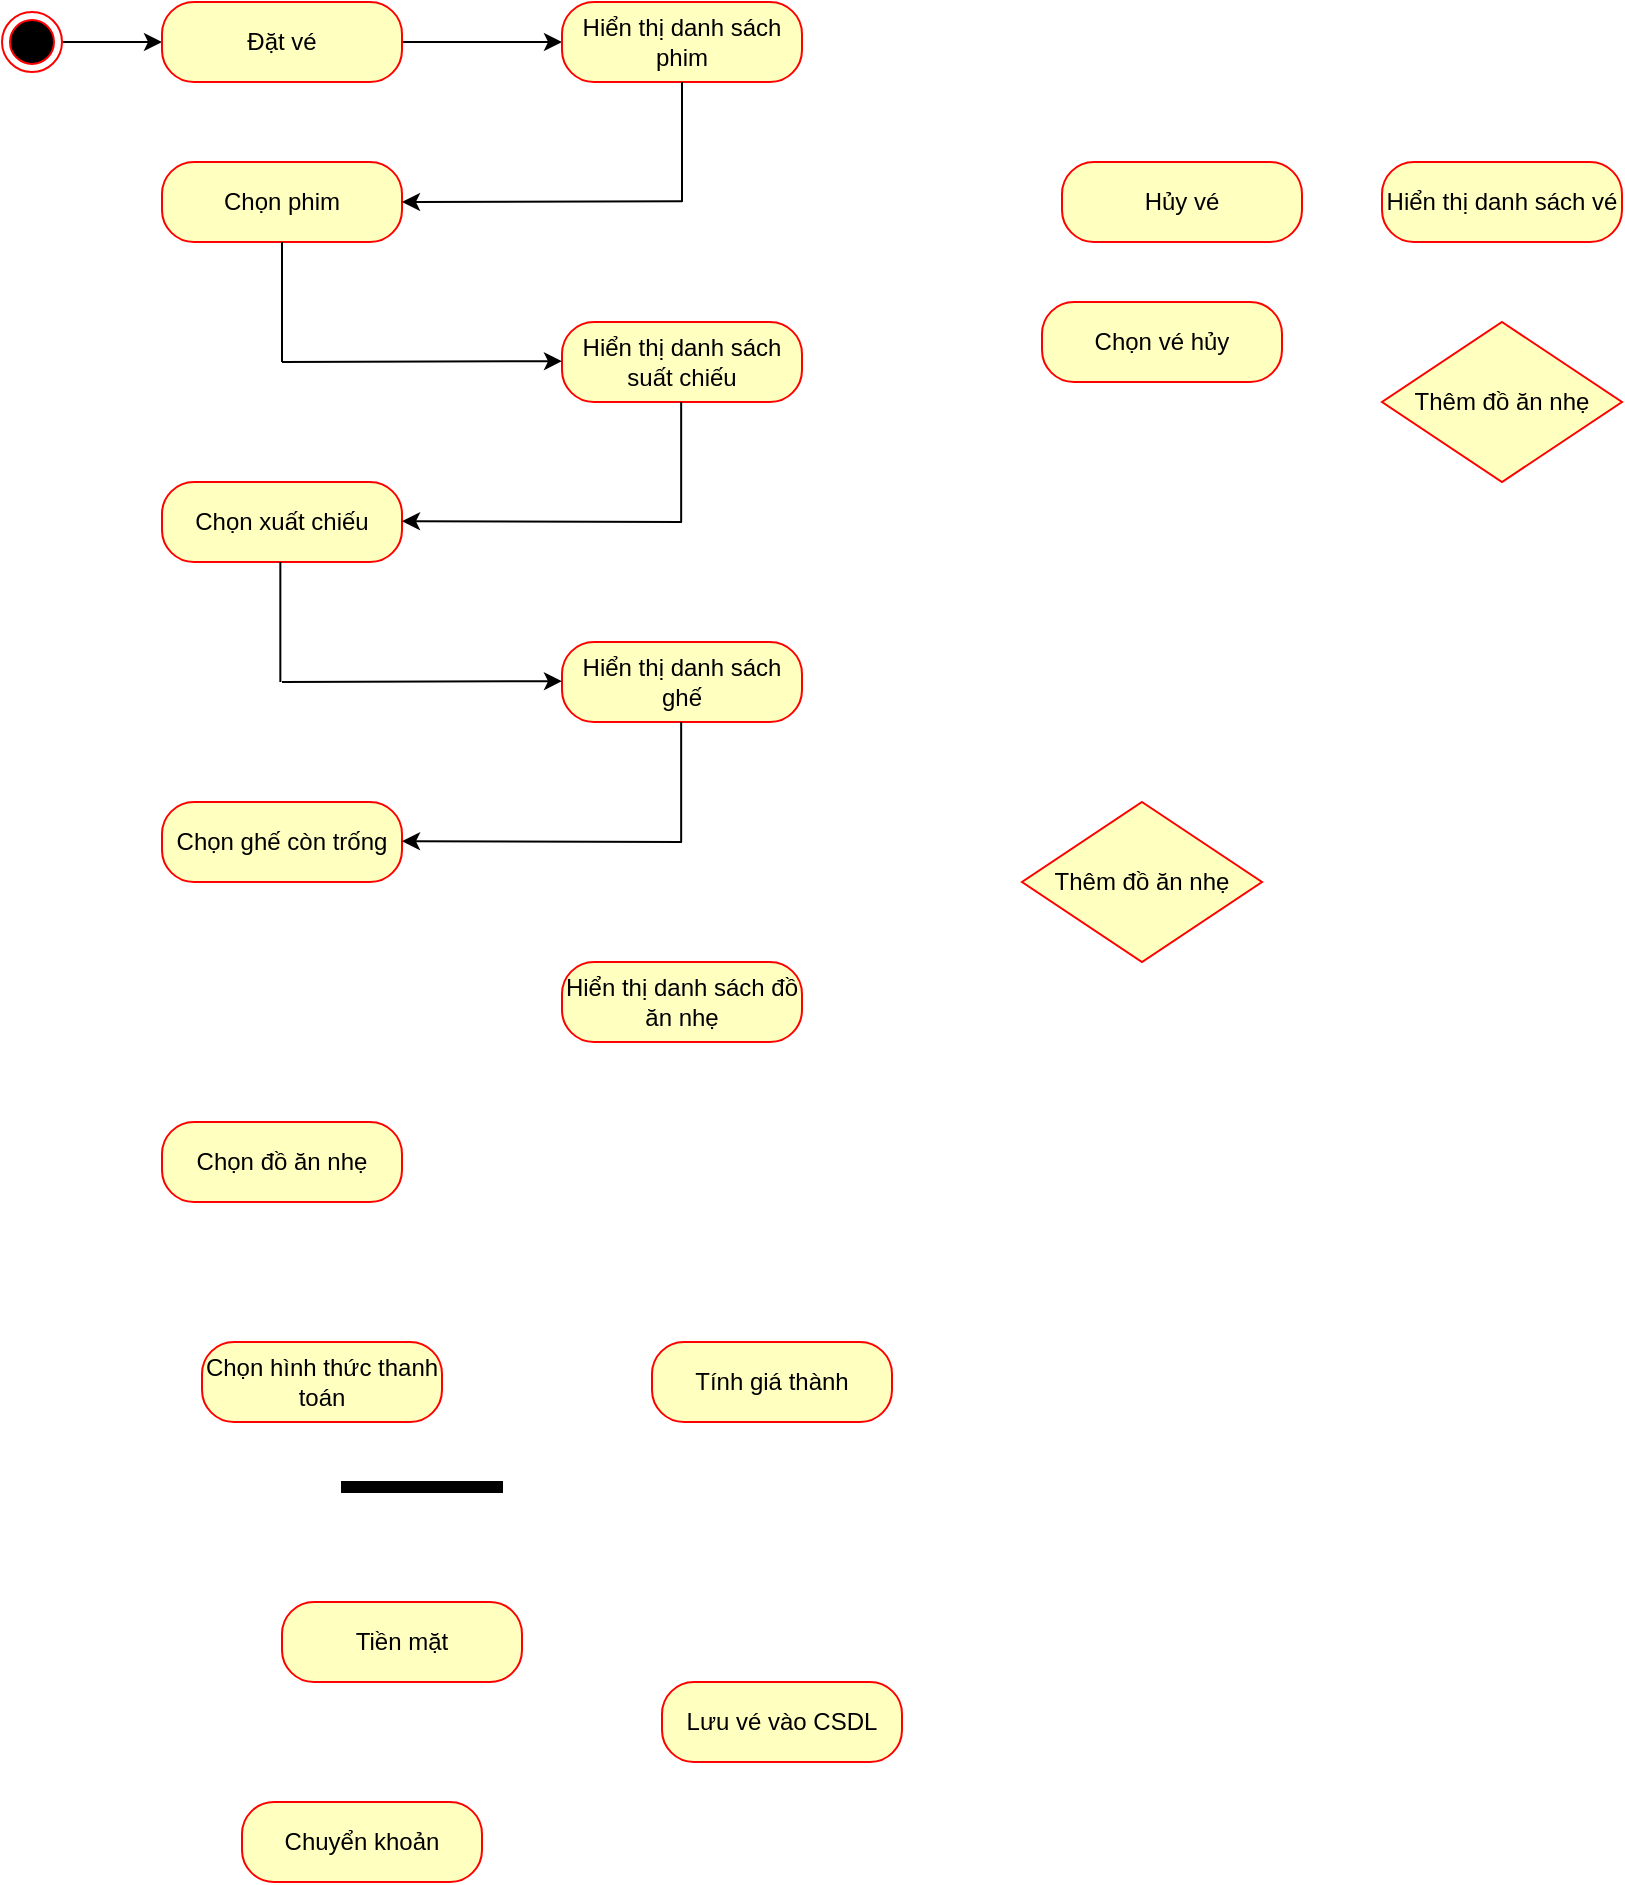 <mxfile version="26.0.6">
  <diagram name="Page-1" id="z0Gbmg6-MdYroIYZkXi5">
    <mxGraphModel dx="1068" dy="471" grid="1" gridSize="10" guides="1" tooltips="1" connect="1" arrows="1" fold="1" page="1" pageScale="1" pageWidth="850" pageHeight="1100" math="0" shadow="0">
      <root>
        <mxCell id="0" />
        <mxCell id="1" parent="0" />
        <mxCell id="BKCyqVDMhHvueP6BBE1E-10" value="" style="edgeStyle=orthogonalEdgeStyle;rounded=0;orthogonalLoop=1;jettySize=auto;html=1;entryX=0;entryY=0.5;entryDx=0;entryDy=0;" edge="1" parent="1" source="iMDhD5l6H6NkJI5LCb3q-1" target="BKCyqVDMhHvueP6BBE1E-12">
          <mxGeometry relative="1" as="geometry">
            <mxPoint x="120" y="80" as="targetPoint" />
          </mxGeometry>
        </mxCell>
        <mxCell id="iMDhD5l6H6NkJI5LCb3q-1" value="" style="ellipse;html=1;shape=endState;fillColor=#000000;strokeColor=#ff0000;" parent="1" vertex="1">
          <mxGeometry x="40" y="45" width="30" height="30" as="geometry" />
        </mxCell>
        <mxCell id="BKCyqVDMhHvueP6BBE1E-45" value="" style="edgeStyle=orthogonalEdgeStyle;rounded=0;orthogonalLoop=1;jettySize=auto;html=1;" edge="1" parent="1" source="BKCyqVDMhHvueP6BBE1E-12" target="BKCyqVDMhHvueP6BBE1E-17">
          <mxGeometry relative="1" as="geometry" />
        </mxCell>
        <mxCell id="BKCyqVDMhHvueP6BBE1E-12" value="Đặt vé" style="rounded=1;whiteSpace=wrap;html=1;arcSize=40;fontColor=#000000;fillColor=#ffffc0;strokeColor=#ff0000;" vertex="1" parent="1">
          <mxGeometry x="120" y="40" width="120" height="40" as="geometry" />
        </mxCell>
        <mxCell id="BKCyqVDMhHvueP6BBE1E-17" value="Hiển thị danh sách phim" style="rounded=1;whiteSpace=wrap;html=1;arcSize=40;fontColor=#000000;fillColor=#ffffc0;strokeColor=#ff0000;" vertex="1" parent="1">
          <mxGeometry x="320" y="40" width="120" height="40" as="geometry" />
        </mxCell>
        <mxCell id="BKCyqVDMhHvueP6BBE1E-18" value="Chọn phim" style="rounded=1;whiteSpace=wrap;html=1;arcSize=40;fontColor=#000000;fillColor=#ffffc0;strokeColor=#ff0000;" vertex="1" parent="1">
          <mxGeometry x="120" y="120" width="120" height="40" as="geometry" />
        </mxCell>
        <mxCell id="BKCyqVDMhHvueP6BBE1E-19" value="Hiển thị danh sách suất chiếu" style="rounded=1;whiteSpace=wrap;html=1;arcSize=40;fontColor=#000000;fillColor=#ffffc0;strokeColor=#ff0000;" vertex="1" parent="1">
          <mxGeometry x="320" y="200" width="120" height="40" as="geometry" />
        </mxCell>
        <mxCell id="BKCyqVDMhHvueP6BBE1E-20" value="Chọn xuất chiếu" style="rounded=1;whiteSpace=wrap;html=1;arcSize=40;fontColor=#000000;fillColor=#ffffc0;strokeColor=#ff0000;" vertex="1" parent="1">
          <mxGeometry x="120" y="280" width="120" height="40" as="geometry" />
        </mxCell>
        <mxCell id="BKCyqVDMhHvueP6BBE1E-21" value="Hiển thị danh sách ghế" style="rounded=1;whiteSpace=wrap;html=1;arcSize=40;fontColor=#000000;fillColor=#ffffc0;strokeColor=#ff0000;" vertex="1" parent="1">
          <mxGeometry x="320" y="360" width="120" height="40" as="geometry" />
        </mxCell>
        <mxCell id="BKCyqVDMhHvueP6BBE1E-22" value="Chọn ghế còn trống" style="rounded=1;whiteSpace=wrap;html=1;arcSize=40;fontColor=#000000;fillColor=#ffffc0;strokeColor=#ff0000;" vertex="1" parent="1">
          <mxGeometry x="120" y="440" width="120" height="40" as="geometry" />
        </mxCell>
        <mxCell id="BKCyqVDMhHvueP6BBE1E-23" value="Thêm đồ ăn nhẹ" style="rhombus;whiteSpace=wrap;html=1;fontColor=#000000;fillColor=#ffffc0;strokeColor=#ff0000;" vertex="1" parent="1">
          <mxGeometry x="550" y="440" width="120" height="80" as="geometry" />
        </mxCell>
        <mxCell id="BKCyqVDMhHvueP6BBE1E-27" value="Chọn đồ ăn nhẹ" style="rounded=1;whiteSpace=wrap;html=1;arcSize=40;fontColor=#000000;fillColor=#ffffc0;strokeColor=#ff0000;" vertex="1" parent="1">
          <mxGeometry x="120" y="600" width="120" height="40" as="geometry" />
        </mxCell>
        <mxCell id="BKCyqVDMhHvueP6BBE1E-28" value="Hiển thị danh sách đồ ăn nhẹ" style="rounded=1;whiteSpace=wrap;html=1;arcSize=40;fontColor=#000000;fillColor=#ffffc0;strokeColor=#ff0000;" vertex="1" parent="1">
          <mxGeometry x="320" y="520" width="120" height="40" as="geometry" />
        </mxCell>
        <mxCell id="BKCyqVDMhHvueP6BBE1E-29" value="Tính giá thành" style="rounded=1;whiteSpace=wrap;html=1;arcSize=40;fontColor=#000000;fillColor=#ffffc0;strokeColor=#ff0000;" vertex="1" parent="1">
          <mxGeometry x="365" y="710" width="120" height="40" as="geometry" />
        </mxCell>
        <mxCell id="BKCyqVDMhHvueP6BBE1E-31" value="Chọn hình thức thanh toán" style="rounded=1;whiteSpace=wrap;html=1;arcSize=40;fontColor=#000000;fillColor=#ffffc0;strokeColor=#ff0000;" vertex="1" parent="1">
          <mxGeometry x="140" y="710" width="120" height="40" as="geometry" />
        </mxCell>
        <mxCell id="BKCyqVDMhHvueP6BBE1E-35" value="" style="html=1;points=[];perimeter=orthogonalPerimeter;fillColor=strokeColor;direction=south;" vertex="1" parent="1">
          <mxGeometry x="210" y="780" width="80" height="5" as="geometry" />
        </mxCell>
        <mxCell id="BKCyqVDMhHvueP6BBE1E-36" value="Hủy vé" style="rounded=1;whiteSpace=wrap;html=1;arcSize=40;fontColor=#000000;fillColor=#ffffc0;strokeColor=#ff0000;" vertex="1" parent="1">
          <mxGeometry x="570" y="120" width="120" height="40" as="geometry" />
        </mxCell>
        <mxCell id="BKCyqVDMhHvueP6BBE1E-37" value="Chuyển khoản" style="rounded=1;whiteSpace=wrap;html=1;arcSize=40;fontColor=#000000;fillColor=#ffffc0;strokeColor=#ff0000;" vertex="1" parent="1">
          <mxGeometry x="160" y="940" width="120" height="40" as="geometry" />
        </mxCell>
        <mxCell id="BKCyqVDMhHvueP6BBE1E-38" value="Tiền mặt" style="rounded=1;whiteSpace=wrap;html=1;arcSize=40;fontColor=#000000;fillColor=#ffffc0;strokeColor=#ff0000;" vertex="1" parent="1">
          <mxGeometry x="180" y="840" width="120" height="40" as="geometry" />
        </mxCell>
        <mxCell id="BKCyqVDMhHvueP6BBE1E-39" value="Hiển thị danh sách vé" style="rounded=1;whiteSpace=wrap;html=1;arcSize=40;fontColor=#000000;fillColor=#ffffc0;strokeColor=#ff0000;" vertex="1" parent="1">
          <mxGeometry x="730" y="120" width="120" height="40" as="geometry" />
        </mxCell>
        <mxCell id="BKCyqVDMhHvueP6BBE1E-41" value="Chọn vé hủy" style="rounded=1;whiteSpace=wrap;html=1;arcSize=40;fontColor=#000000;fillColor=#ffffc0;strokeColor=#ff0000;" vertex="1" parent="1">
          <mxGeometry x="560" y="190" width="120" height="40" as="geometry" />
        </mxCell>
        <mxCell id="BKCyqVDMhHvueP6BBE1E-42" value="Thêm đồ ăn nhẹ" style="rhombus;whiteSpace=wrap;html=1;fontColor=#000000;fillColor=#ffffc0;strokeColor=#ff0000;" vertex="1" parent="1">
          <mxGeometry x="730" y="200" width="120" height="80" as="geometry" />
        </mxCell>
        <mxCell id="BKCyqVDMhHvueP6BBE1E-43" value="Lưu vé vào CSDL" style="rounded=1;whiteSpace=wrap;html=1;arcSize=40;fontColor=#000000;fillColor=#ffffc0;strokeColor=#ff0000;" vertex="1" parent="1">
          <mxGeometry x="370" y="880" width="120" height="40" as="geometry" />
        </mxCell>
        <mxCell id="BKCyqVDMhHvueP6BBE1E-49" value="" style="endArrow=none;html=1;rounded=0;entryX=0.5;entryY=1;entryDx=0;entryDy=0;" edge="1" parent="1" target="BKCyqVDMhHvueP6BBE1E-17">
          <mxGeometry width="50" height="50" relative="1" as="geometry">
            <mxPoint x="380" y="140" as="sourcePoint" />
            <mxPoint x="470" y="90" as="targetPoint" />
          </mxGeometry>
        </mxCell>
        <mxCell id="BKCyqVDMhHvueP6BBE1E-51" value="" style="endArrow=classic;html=1;rounded=0;entryX=1;entryY=0.5;entryDx=0;entryDy=0;" edge="1" parent="1" target="BKCyqVDMhHvueP6BBE1E-18">
          <mxGeometry width="50" height="50" relative="1" as="geometry">
            <mxPoint x="380" y="139.58" as="sourcePoint" />
            <mxPoint x="310" y="139.58" as="targetPoint" />
          </mxGeometry>
        </mxCell>
        <mxCell id="BKCyqVDMhHvueP6BBE1E-53" value="" style="endArrow=classic;html=1;rounded=0;entryX=1;entryY=0.5;entryDx=0;entryDy=0;" edge="1" parent="1">
          <mxGeometry width="50" height="50" relative="1" as="geometry">
            <mxPoint x="180" y="220" as="sourcePoint" />
            <mxPoint x="320" y="219.58" as="targetPoint" />
          </mxGeometry>
        </mxCell>
        <mxCell id="BKCyqVDMhHvueP6BBE1E-54" value="" style="endArrow=none;html=1;rounded=0;entryX=0.5;entryY=1;entryDx=0;entryDy=0;" edge="1" parent="1">
          <mxGeometry width="50" height="50" relative="1" as="geometry">
            <mxPoint x="180" y="220" as="sourcePoint" />
            <mxPoint x="180" y="160" as="targetPoint" />
          </mxGeometry>
        </mxCell>
        <mxCell id="BKCyqVDMhHvueP6BBE1E-55" value="" style="endArrow=classic;html=1;rounded=0;" edge="1" parent="1">
          <mxGeometry width="50" height="50" relative="1" as="geometry">
            <mxPoint x="380" y="300" as="sourcePoint" />
            <mxPoint x="240" y="299.58" as="targetPoint" />
          </mxGeometry>
        </mxCell>
        <mxCell id="BKCyqVDMhHvueP6BBE1E-56" value="" style="endArrow=none;html=1;rounded=0;entryX=0.5;entryY=1;entryDx=0;entryDy=0;" edge="1" parent="1">
          <mxGeometry width="50" height="50" relative="1" as="geometry">
            <mxPoint x="379.58" y="300" as="sourcePoint" />
            <mxPoint x="379.58" y="240" as="targetPoint" />
          </mxGeometry>
        </mxCell>
        <mxCell id="BKCyqVDMhHvueP6BBE1E-57" value="" style="endArrow=none;html=1;rounded=0;entryX=0.5;entryY=1;entryDx=0;entryDy=0;" edge="1" parent="1">
          <mxGeometry width="50" height="50" relative="1" as="geometry">
            <mxPoint x="179.17" y="380" as="sourcePoint" />
            <mxPoint x="179.17" y="320" as="targetPoint" />
          </mxGeometry>
        </mxCell>
        <mxCell id="BKCyqVDMhHvueP6BBE1E-58" value="" style="endArrow=classic;html=1;rounded=0;" edge="1" parent="1">
          <mxGeometry width="50" height="50" relative="1" as="geometry">
            <mxPoint x="180" y="380" as="sourcePoint" />
            <mxPoint x="320" y="379.58" as="targetPoint" />
          </mxGeometry>
        </mxCell>
        <mxCell id="BKCyqVDMhHvueP6BBE1E-59" value="" style="endArrow=none;html=1;rounded=0;entryX=0.5;entryY=1;entryDx=0;entryDy=0;" edge="1" parent="1">
          <mxGeometry width="50" height="50" relative="1" as="geometry">
            <mxPoint x="379.58" y="460" as="sourcePoint" />
            <mxPoint x="379.58" y="400" as="targetPoint" />
          </mxGeometry>
        </mxCell>
        <mxCell id="BKCyqVDMhHvueP6BBE1E-61" value="" style="endArrow=classic;html=1;rounded=0;" edge="1" parent="1">
          <mxGeometry width="50" height="50" relative="1" as="geometry">
            <mxPoint x="380" y="460" as="sourcePoint" />
            <mxPoint x="240" y="459.58" as="targetPoint" />
          </mxGeometry>
        </mxCell>
      </root>
    </mxGraphModel>
  </diagram>
</mxfile>

